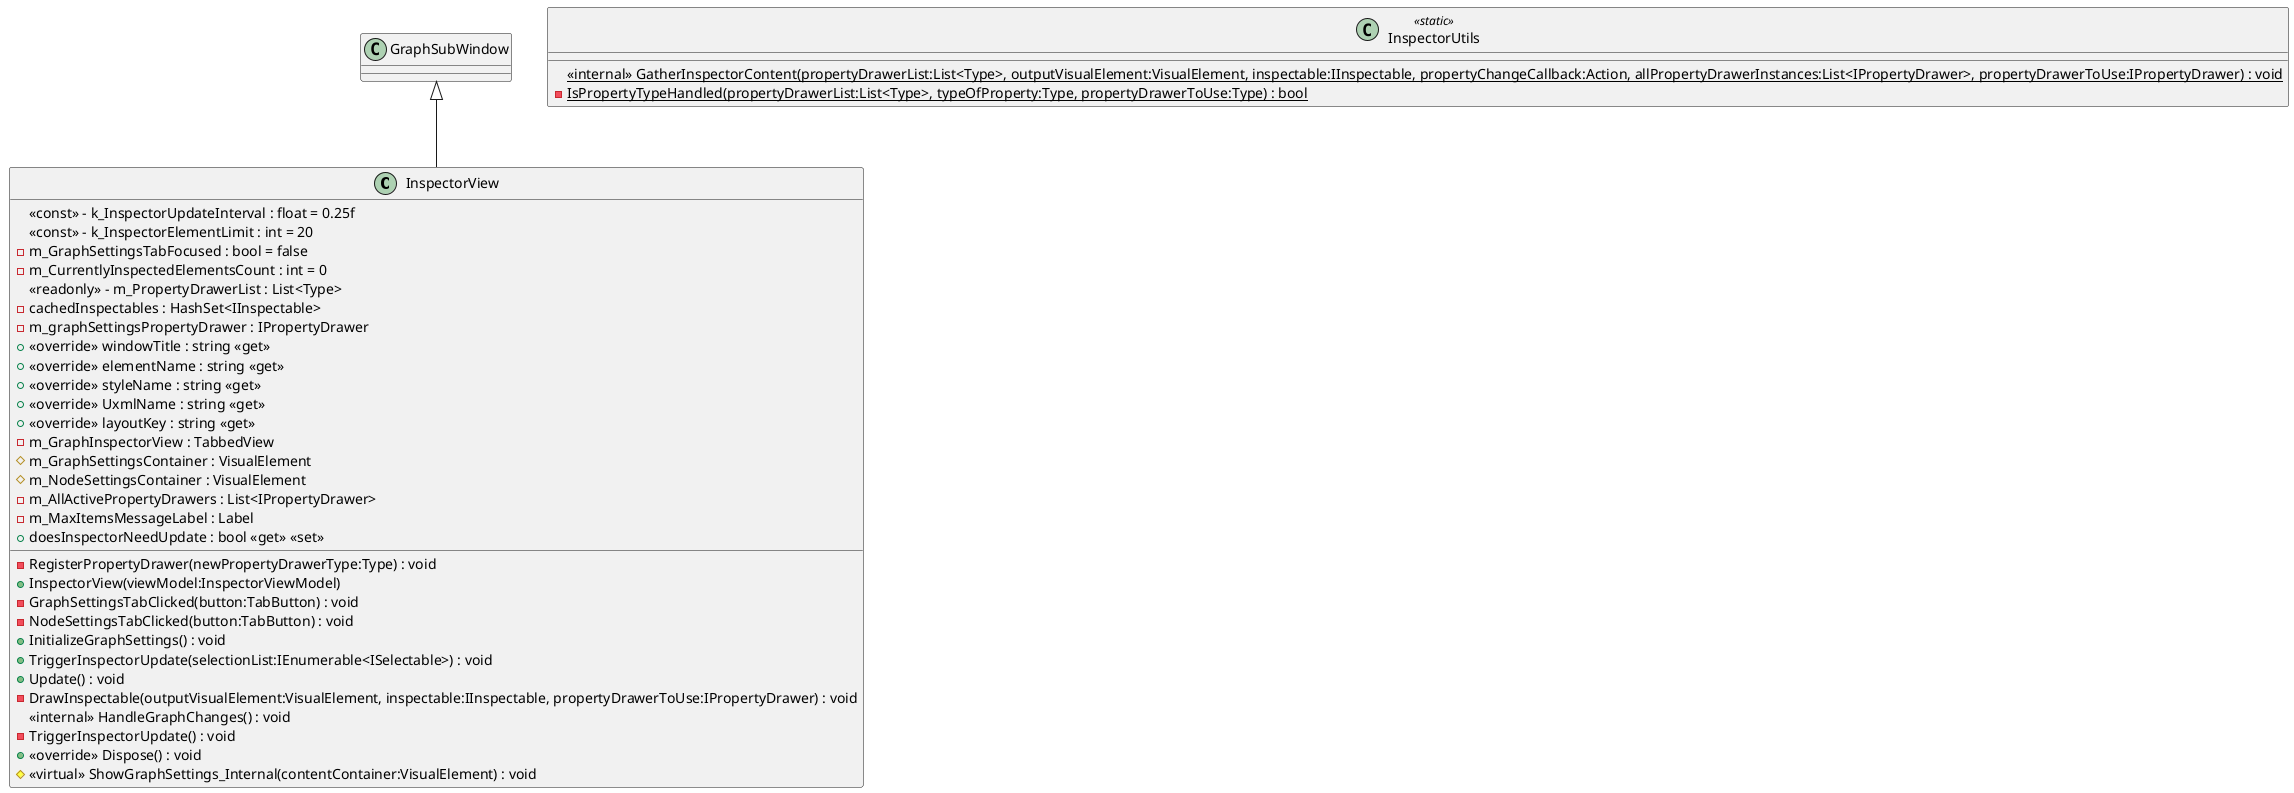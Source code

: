 @startuml
class InspectorView {
    <<const>> - k_InspectorUpdateInterval : float = 0.25f
    <<const>> - k_InspectorElementLimit : int = 20
    - m_GraphSettingsTabFocused : bool = false
    - m_CurrentlyInspectedElementsCount : int = 0
    <<readonly>> - m_PropertyDrawerList : List<Type>
    - cachedInspectables : HashSet<IInspectable>
    - m_graphSettingsPropertyDrawer : IPropertyDrawer
    + <<override>> windowTitle : string <<get>>
    + <<override>> elementName : string <<get>>
    + <<override>> styleName : string <<get>>
    + <<override>> UxmlName : string <<get>>
    + <<override>> layoutKey : string <<get>>
    - m_GraphInspectorView : TabbedView
    # m_GraphSettingsContainer : VisualElement
    # m_NodeSettingsContainer : VisualElement
    - m_AllActivePropertyDrawers : List<IPropertyDrawer>
    - m_MaxItemsMessageLabel : Label
    - RegisterPropertyDrawer(newPropertyDrawerType:Type) : void
    + InspectorView(viewModel:InspectorViewModel)
    - GraphSettingsTabClicked(button:TabButton) : void
    - NodeSettingsTabClicked(button:TabButton) : void
    + InitializeGraphSettings() : void
    + doesInspectorNeedUpdate : bool <<get>> <<set>>
    + TriggerInspectorUpdate(selectionList:IEnumerable<ISelectable>) : void
    + Update() : void
    - DrawInspectable(outputVisualElement:VisualElement, inspectable:IInspectable, propertyDrawerToUse:IPropertyDrawer) : void
    <<internal>> HandleGraphChanges() : void
    - TriggerInspectorUpdate() : void
    + <<override>> Dispose() : void
    # <<virtual>> ShowGraphSettings_Internal(contentContainer:VisualElement) : void
}
class InspectorUtils <<static>> {
    <<internal>> {static} GatherInspectorContent(propertyDrawerList:List<Type>, outputVisualElement:VisualElement, inspectable:IInspectable, propertyChangeCallback:Action, allPropertyDrawerInstances:List<IPropertyDrawer>, propertyDrawerToUse:IPropertyDrawer) : void
    {static} - IsPropertyTypeHandled(propertyDrawerList:List<Type>, typeOfProperty:Type, propertyDrawerToUse:Type) : bool
}
GraphSubWindow <|-- InspectorView
@enduml
